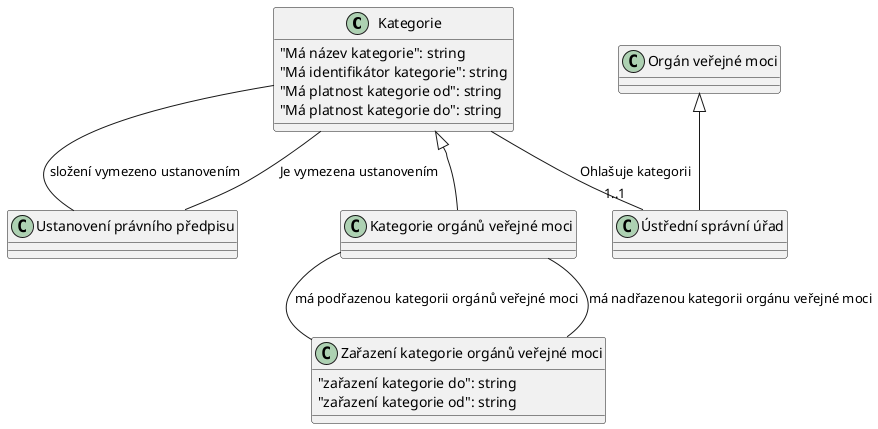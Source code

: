 @startuml
set namespaceSeparator none
class Kategorie {
  "Má název kategorie": string
  "Má identifikátor kategorie": string
  "Má platnost kategorie od": string
  "Má platnost kategorie do": string
}

class "Ustanovení právního předpisu" {
}

class "Ústřední správní úřad" {
}

class "Orgán veřejné moci" {
}

class "Kategorie orgánů veřejné moci" {
}

class "Zařazení kategorie orgánů veřejné moci" {
  "zařazení kategorie do": string
  "zařazení kategorie od": string
}

"Orgán veřejné moci" <|-- "Ústřední správní úřad"
Kategorie <|-- "Kategorie orgánů veřejné moci"
Kategorie -- "Ustanovení právního předpisu" :  "Je vymezena ustanovením"
Kategorie -- "1..1" "Ústřední správní úřad" :  "Ohlašuje kategorii"
Kategorie -- "Ustanovení právního předpisu" :  "složení vymezeno ustanovením"
"Kategorie orgánů veřejné moci" -- "Zařazení kategorie orgánů veřejné moci" :  "má podřazenou kategorii orgánů veřejné moci"
"Kategorie orgánů veřejné moci" -- "Zařazení kategorie orgánů veřejné moci" :  "má nadřazenou kategorii orgánu veřejné moci"
@enduml
